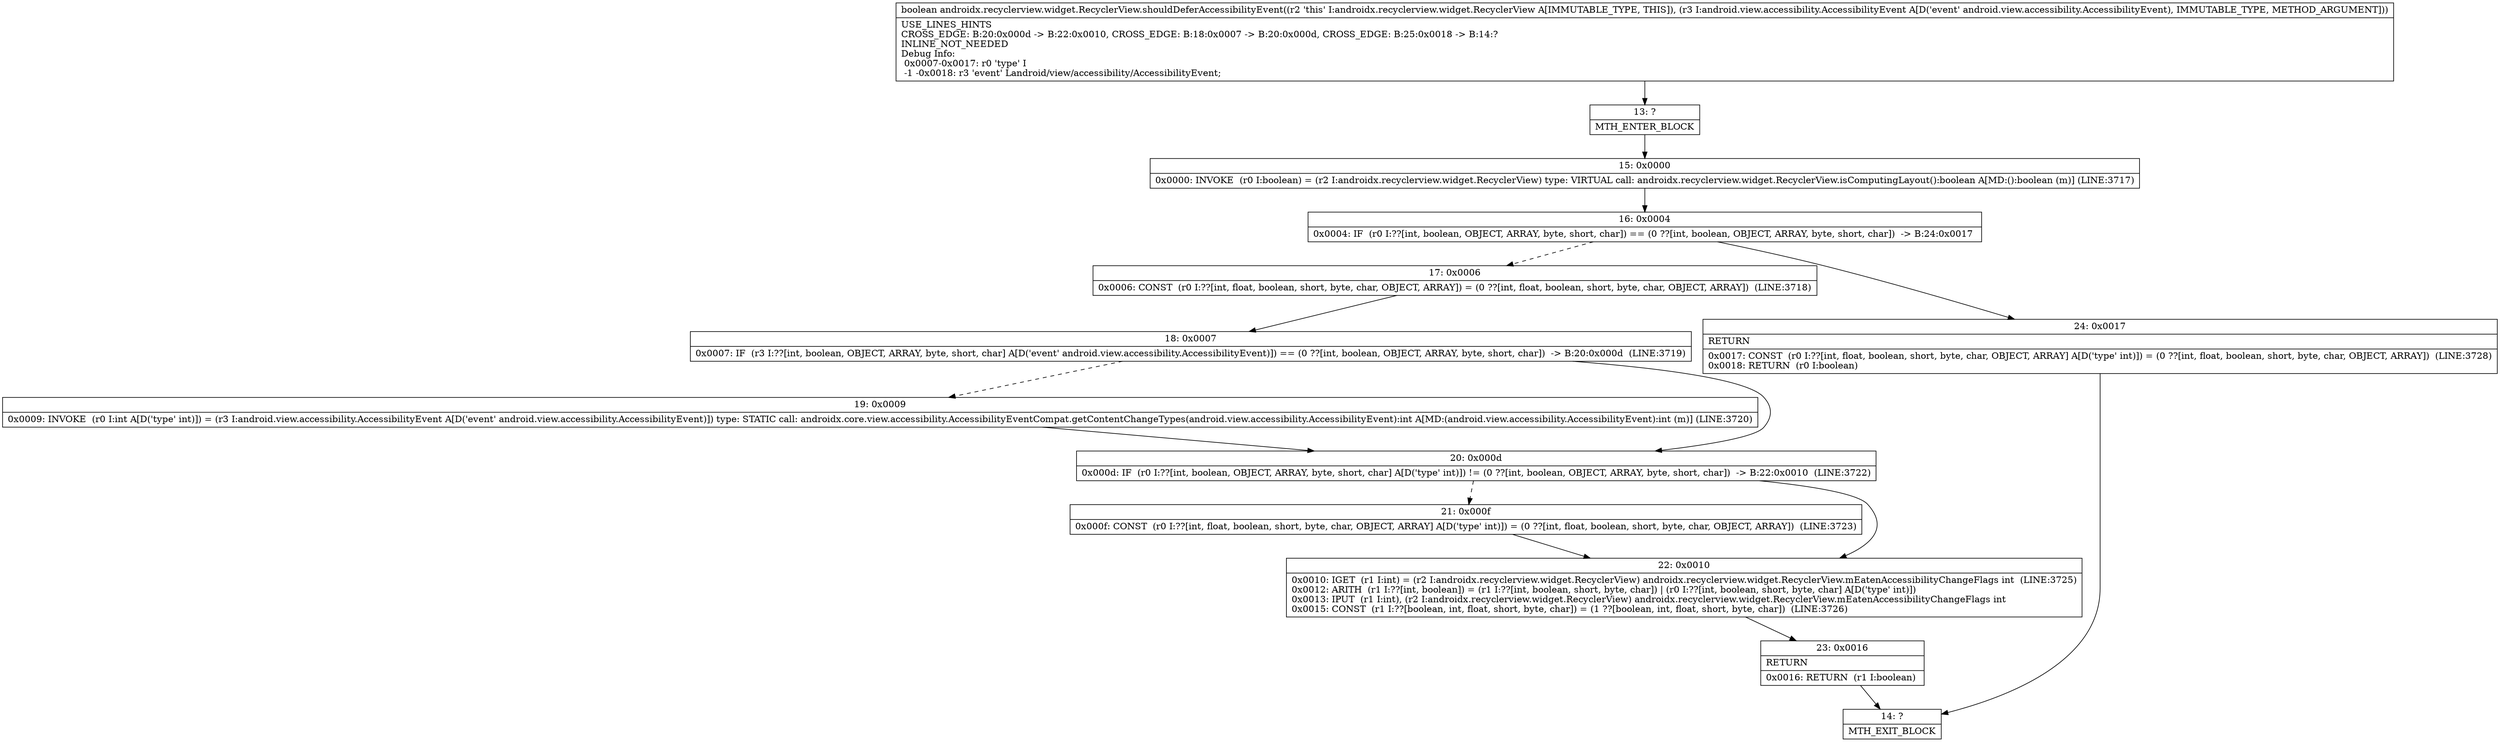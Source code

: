 digraph "CFG forandroidx.recyclerview.widget.RecyclerView.shouldDeferAccessibilityEvent(Landroid\/view\/accessibility\/AccessibilityEvent;)Z" {
Node_13 [shape=record,label="{13\:\ ?|MTH_ENTER_BLOCK\l}"];
Node_15 [shape=record,label="{15\:\ 0x0000|0x0000: INVOKE  (r0 I:boolean) = (r2 I:androidx.recyclerview.widget.RecyclerView) type: VIRTUAL call: androidx.recyclerview.widget.RecyclerView.isComputingLayout():boolean A[MD:():boolean (m)] (LINE:3717)\l}"];
Node_16 [shape=record,label="{16\:\ 0x0004|0x0004: IF  (r0 I:??[int, boolean, OBJECT, ARRAY, byte, short, char]) == (0 ??[int, boolean, OBJECT, ARRAY, byte, short, char])  \-\> B:24:0x0017 \l}"];
Node_17 [shape=record,label="{17\:\ 0x0006|0x0006: CONST  (r0 I:??[int, float, boolean, short, byte, char, OBJECT, ARRAY]) = (0 ??[int, float, boolean, short, byte, char, OBJECT, ARRAY])  (LINE:3718)\l}"];
Node_18 [shape=record,label="{18\:\ 0x0007|0x0007: IF  (r3 I:??[int, boolean, OBJECT, ARRAY, byte, short, char] A[D('event' android.view.accessibility.AccessibilityEvent)]) == (0 ??[int, boolean, OBJECT, ARRAY, byte, short, char])  \-\> B:20:0x000d  (LINE:3719)\l}"];
Node_19 [shape=record,label="{19\:\ 0x0009|0x0009: INVOKE  (r0 I:int A[D('type' int)]) = (r3 I:android.view.accessibility.AccessibilityEvent A[D('event' android.view.accessibility.AccessibilityEvent)]) type: STATIC call: androidx.core.view.accessibility.AccessibilityEventCompat.getContentChangeTypes(android.view.accessibility.AccessibilityEvent):int A[MD:(android.view.accessibility.AccessibilityEvent):int (m)] (LINE:3720)\l}"];
Node_20 [shape=record,label="{20\:\ 0x000d|0x000d: IF  (r0 I:??[int, boolean, OBJECT, ARRAY, byte, short, char] A[D('type' int)]) != (0 ??[int, boolean, OBJECT, ARRAY, byte, short, char])  \-\> B:22:0x0010  (LINE:3722)\l}"];
Node_21 [shape=record,label="{21\:\ 0x000f|0x000f: CONST  (r0 I:??[int, float, boolean, short, byte, char, OBJECT, ARRAY] A[D('type' int)]) = (0 ??[int, float, boolean, short, byte, char, OBJECT, ARRAY])  (LINE:3723)\l}"];
Node_22 [shape=record,label="{22\:\ 0x0010|0x0010: IGET  (r1 I:int) = (r2 I:androidx.recyclerview.widget.RecyclerView) androidx.recyclerview.widget.RecyclerView.mEatenAccessibilityChangeFlags int  (LINE:3725)\l0x0012: ARITH  (r1 I:??[int, boolean]) = (r1 I:??[int, boolean, short, byte, char]) \| (r0 I:??[int, boolean, short, byte, char] A[D('type' int)]) \l0x0013: IPUT  (r1 I:int), (r2 I:androidx.recyclerview.widget.RecyclerView) androidx.recyclerview.widget.RecyclerView.mEatenAccessibilityChangeFlags int \l0x0015: CONST  (r1 I:??[boolean, int, float, short, byte, char]) = (1 ??[boolean, int, float, short, byte, char])  (LINE:3726)\l}"];
Node_23 [shape=record,label="{23\:\ 0x0016|RETURN\l|0x0016: RETURN  (r1 I:boolean) \l}"];
Node_14 [shape=record,label="{14\:\ ?|MTH_EXIT_BLOCK\l}"];
Node_24 [shape=record,label="{24\:\ 0x0017|RETURN\l|0x0017: CONST  (r0 I:??[int, float, boolean, short, byte, char, OBJECT, ARRAY] A[D('type' int)]) = (0 ??[int, float, boolean, short, byte, char, OBJECT, ARRAY])  (LINE:3728)\l0x0018: RETURN  (r0 I:boolean) \l}"];
MethodNode[shape=record,label="{boolean androidx.recyclerview.widget.RecyclerView.shouldDeferAccessibilityEvent((r2 'this' I:androidx.recyclerview.widget.RecyclerView A[IMMUTABLE_TYPE, THIS]), (r3 I:android.view.accessibility.AccessibilityEvent A[D('event' android.view.accessibility.AccessibilityEvent), IMMUTABLE_TYPE, METHOD_ARGUMENT]))  | USE_LINES_HINTS\lCROSS_EDGE: B:20:0x000d \-\> B:22:0x0010, CROSS_EDGE: B:18:0x0007 \-\> B:20:0x000d, CROSS_EDGE: B:25:0x0018 \-\> B:14:?\lINLINE_NOT_NEEDED\lDebug Info:\l  0x0007\-0x0017: r0 'type' I\l  \-1 \-0x0018: r3 'event' Landroid\/view\/accessibility\/AccessibilityEvent;\l}"];
MethodNode -> Node_13;Node_13 -> Node_15;
Node_15 -> Node_16;
Node_16 -> Node_17[style=dashed];
Node_16 -> Node_24;
Node_17 -> Node_18;
Node_18 -> Node_19[style=dashed];
Node_18 -> Node_20;
Node_19 -> Node_20;
Node_20 -> Node_21[style=dashed];
Node_20 -> Node_22;
Node_21 -> Node_22;
Node_22 -> Node_23;
Node_23 -> Node_14;
Node_24 -> Node_14;
}

